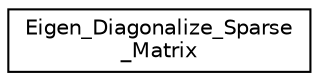 digraph "Graphical Class Hierarchy"
{
  edge [fontname="Helvetica",fontsize="10",labelfontname="Helvetica",labelfontsize="10"];
  node [fontname="Helvetica",fontsize="10",shape=record];
  rankdir="LR";
  Node1 [label="Eigen_Diagonalize_Sparse\l_Matrix",height=0.2,width=0.4,color="black", fillcolor="white", style="filled",URL="$classEigen__Diagonalize__Sparse__Matrix.html"];
}
